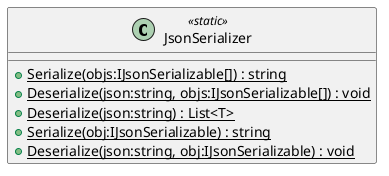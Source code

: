 @startuml
class JsonSerializer <<static>> {
    + {static} Serialize(objs:IJsonSerializable[]) : string
    + {static} Deserialize(json:string, objs:IJsonSerializable[]) : void
    + {static} Deserialize(json:string) : List<T>
    + {static} Serialize(obj:IJsonSerializable) : string
    + {static} Deserialize(json:string, obj:IJsonSerializable) : void
}
@enduml

